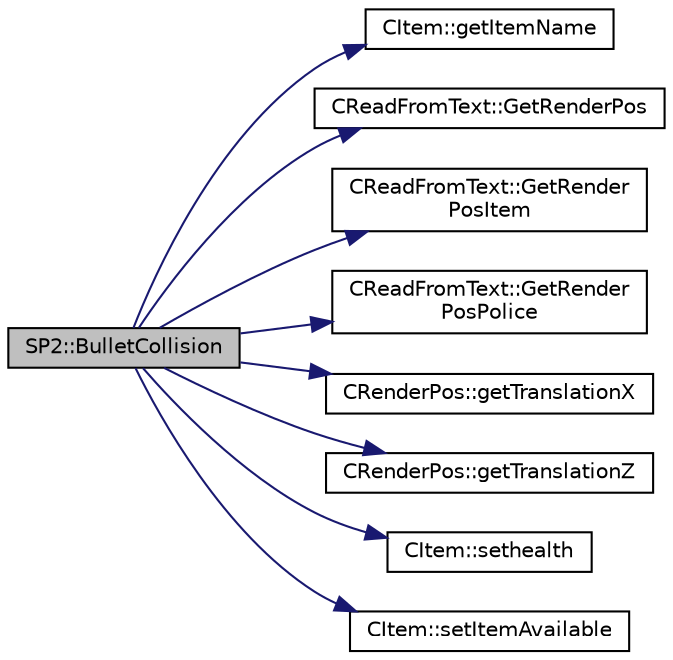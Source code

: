 digraph "SP2::BulletCollision"
{
  bgcolor="transparent";
  edge [fontname="Helvetica",fontsize="10",labelfontname="Helvetica",labelfontsize="10"];
  node [fontname="Helvetica",fontsize="10",shape=record];
  rankdir="LR";
  Node1 [label="SP2::BulletCollision",height=0.2,width=0.4,color="black", fillcolor="grey75", style="filled", fontcolor="black"];
  Node1 -> Node2 [color="midnightblue",fontsize="10",style="solid",fontname="Helvetica"];
  Node2 [label="CItem::getItemName",height=0.2,width=0.4,color="black",URL="$classCItem.html#a97214eb9bcb83e71c52463d2adc4c5b6"];
  Node1 -> Node3 [color="midnightblue",fontsize="10",style="solid",fontname="Helvetica"];
  Node3 [label="CReadFromText::GetRenderPos",height=0.2,width=0.4,color="black",URL="$classCReadFromText.html#a47c9cede756d7aa11b86d6f1fb74e958"];
  Node1 -> Node4 [color="midnightblue",fontsize="10",style="solid",fontname="Helvetica"];
  Node4 [label="CReadFromText::GetRender\lPosItem",height=0.2,width=0.4,color="black",URL="$classCReadFromText.html#af3e2721e0c4eaf2dea2c5c97337df1b8"];
  Node1 -> Node5 [color="midnightblue",fontsize="10",style="solid",fontname="Helvetica"];
  Node5 [label="CReadFromText::GetRender\lPosPolice",height=0.2,width=0.4,color="black",URL="$classCReadFromText.html#ada1c18880d64f0f5cea1e8467b47df96"];
  Node1 -> Node6 [color="midnightblue",fontsize="10",style="solid",fontname="Helvetica"];
  Node6 [label="CRenderPos::getTranslationX",height=0.2,width=0.4,color="black",URL="$classCRenderPos.html#a7980c6f5efe97b90a255bfc674362b88"];
  Node1 -> Node7 [color="midnightblue",fontsize="10",style="solid",fontname="Helvetica"];
  Node7 [label="CRenderPos::getTranslationZ",height=0.2,width=0.4,color="black",URL="$classCRenderPos.html#a34426e676efb3ff2698f33acd192e812"];
  Node1 -> Node8 [color="midnightblue",fontsize="10",style="solid",fontname="Helvetica"];
  Node8 [label="CItem::sethealth",height=0.2,width=0.4,color="black",URL="$classCItem.html#a088bd79abf9f01b0fcc8ec0ca08b475f"];
  Node1 -> Node9 [color="midnightblue",fontsize="10",style="solid",fontname="Helvetica"];
  Node9 [label="CItem::setItemAvailable",height=0.2,width=0.4,color="black",URL="$classCItem.html#a666a3c0c6a0f64ad1186514a31b0af9e"];
}
